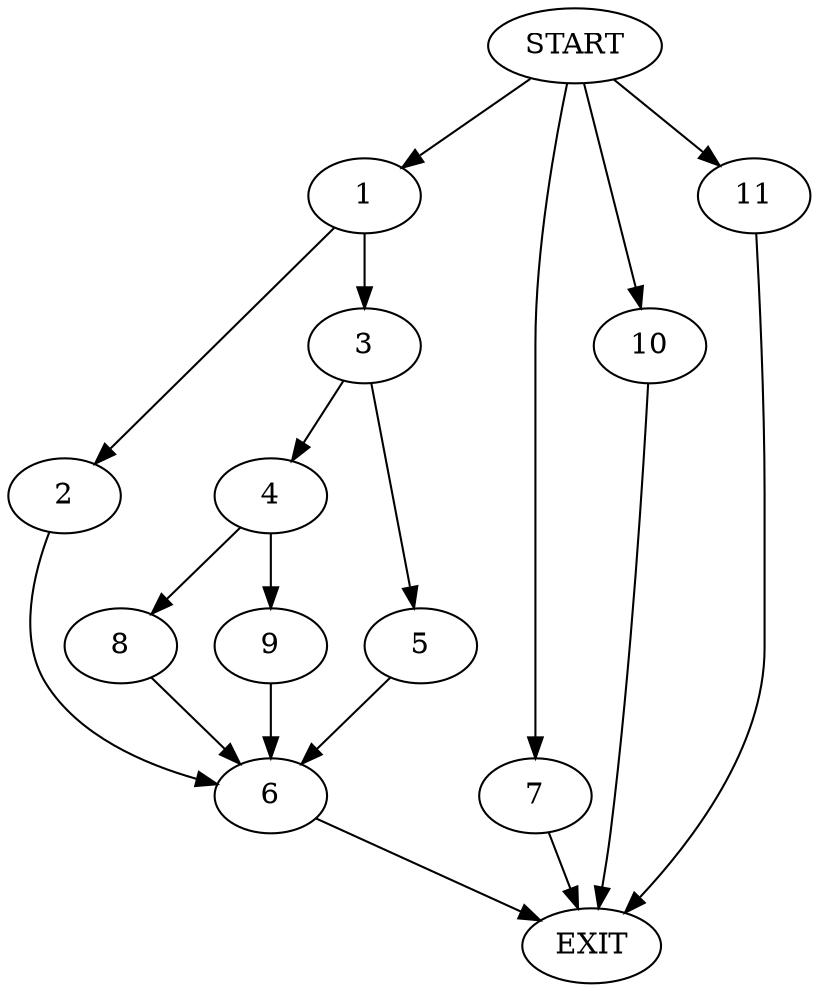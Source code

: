 digraph {
0 [label="START"]
12 [label="EXIT"]
0 -> 1
1 -> 2
1 -> 3
3 -> 4
3 -> 5
2 -> 6
6 -> 12
0 -> 7
7 -> 12
5 -> 6
4 -> 8
4 -> 9
8 -> 6
9 -> 6
0 -> 10
10 -> 12
0 -> 11
11 -> 12
}
